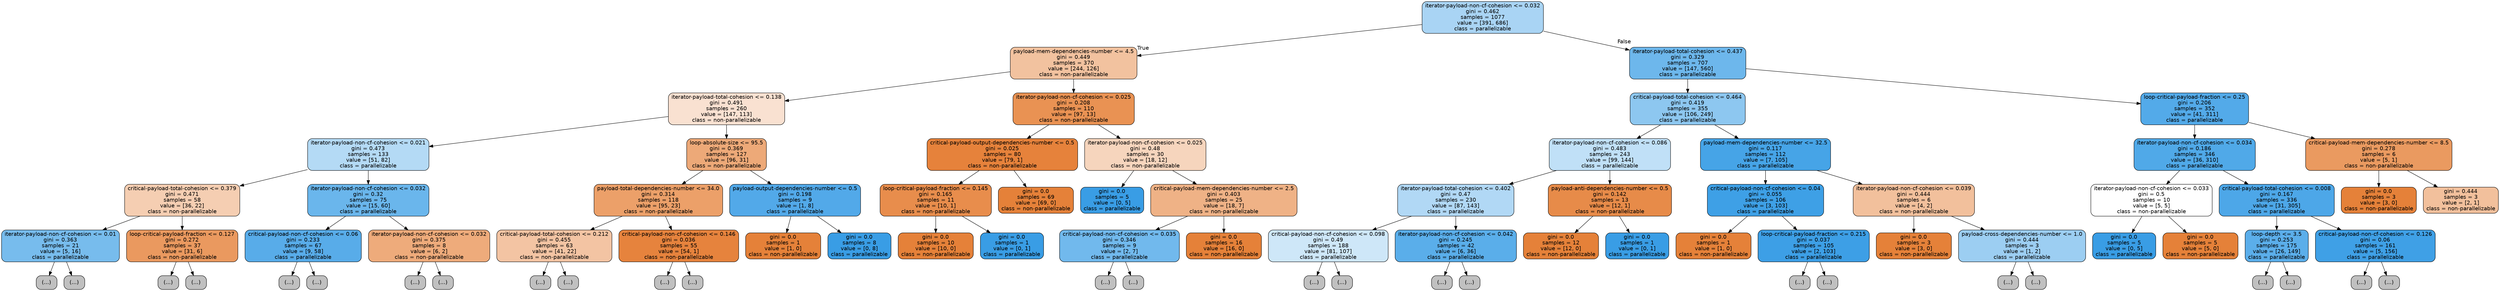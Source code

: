 digraph Tree {
node [shape=box, style="filled, rounded", color="black", fontname=helvetica] ;
edge [fontname=helvetica] ;
0 [label="iterator-payload-non-cf-cohesion <= 0.032\ngini = 0.462\nsamples = 1077\nvalue = [391, 686]\nclass = parallelizable", fillcolor="#399de56e"] ;
1 [label="payload-mem-dependencies-number <= 4.5\ngini = 0.449\nsamples = 370\nvalue = [244, 126]\nclass = non-parallelizable", fillcolor="#e581397b"] ;
0 -> 1 [labeldistance=2.5, labelangle=45, headlabel="True"] ;
2 [label="iterator-payload-total-cohesion <= 0.138\ngini = 0.491\nsamples = 260\nvalue = [147, 113]\nclass = non-parallelizable", fillcolor="#e581393b"] ;
1 -> 2 ;
3 [label="iterator-payload-non-cf-cohesion <= 0.021\ngini = 0.473\nsamples = 133\nvalue = [51, 82]\nclass = parallelizable", fillcolor="#399de560"] ;
2 -> 3 ;
4 [label="critical-payload-total-cohesion <= 0.379\ngini = 0.471\nsamples = 58\nvalue = [36, 22]\nclass = non-parallelizable", fillcolor="#e5813963"] ;
3 -> 4 ;
5 [label="iterator-payload-non-cf-cohesion <= 0.01\ngini = 0.363\nsamples = 21\nvalue = [5, 16]\nclass = parallelizable", fillcolor="#399de5af"] ;
4 -> 5 ;
6 [label="(...)", fillcolor="#C0C0C0"] ;
5 -> 6 ;
7 [label="(...)", fillcolor="#C0C0C0"] ;
5 -> 7 ;
14 [label="loop-critical-payload-fraction <= 0.127\ngini = 0.272\nsamples = 37\nvalue = [31, 6]\nclass = non-parallelizable", fillcolor="#e58139ce"] ;
4 -> 14 ;
15 [label="(...)", fillcolor="#C0C0C0"] ;
14 -> 15 ;
16 [label="(...)", fillcolor="#C0C0C0"] ;
14 -> 16 ;
23 [label="iterator-payload-non-cf-cohesion <= 0.032\ngini = 0.32\nsamples = 75\nvalue = [15, 60]\nclass = parallelizable", fillcolor="#399de5bf"] ;
3 -> 23 ;
24 [label="critical-payload-non-cf-cohesion <= 0.06\ngini = 0.233\nsamples = 67\nvalue = [9, 58]\nclass = parallelizable", fillcolor="#399de5d7"] ;
23 -> 24 ;
25 [label="(...)", fillcolor="#C0C0C0"] ;
24 -> 25 ;
34 [label="(...)", fillcolor="#C0C0C0"] ;
24 -> 34 ;
45 [label="iterator-payload-non-cf-cohesion <= 0.032\ngini = 0.375\nsamples = 8\nvalue = [6, 2]\nclass = non-parallelizable", fillcolor="#e58139aa"] ;
23 -> 45 ;
46 [label="(...)", fillcolor="#C0C0C0"] ;
45 -> 46 ;
47 [label="(...)", fillcolor="#C0C0C0"] ;
45 -> 47 ;
48 [label="loop-absolute-size <= 95.5\ngini = 0.369\nsamples = 127\nvalue = [96, 31]\nclass = non-parallelizable", fillcolor="#e58139ad"] ;
2 -> 48 ;
49 [label="payload-total-dependencies-number <= 34.0\ngini = 0.314\nsamples = 118\nvalue = [95, 23]\nclass = non-parallelizable", fillcolor="#e58139c1"] ;
48 -> 49 ;
50 [label="critical-payload-total-cohesion <= 0.212\ngini = 0.455\nsamples = 63\nvalue = [41, 22]\nclass = non-parallelizable", fillcolor="#e5813976"] ;
49 -> 50 ;
51 [label="(...)", fillcolor="#C0C0C0"] ;
50 -> 51 ;
66 [label="(...)", fillcolor="#C0C0C0"] ;
50 -> 66 ;
71 [label="critical-payload-non-cf-cohesion <= 0.146\ngini = 0.036\nsamples = 55\nvalue = [54, 1]\nclass = non-parallelizable", fillcolor="#e58139fa"] ;
49 -> 71 ;
72 [label="(...)", fillcolor="#C0C0C0"] ;
71 -> 72 ;
73 [label="(...)", fillcolor="#C0C0C0"] ;
71 -> 73 ;
74 [label="payload-output-dependencies-number <= 0.5\ngini = 0.198\nsamples = 9\nvalue = [1, 8]\nclass = parallelizable", fillcolor="#399de5df"] ;
48 -> 74 ;
75 [label="gini = 0.0\nsamples = 1\nvalue = [1, 0]\nclass = non-parallelizable", fillcolor="#e58139ff"] ;
74 -> 75 ;
76 [label="gini = 0.0\nsamples = 8\nvalue = [0, 8]\nclass = parallelizable", fillcolor="#399de5ff"] ;
74 -> 76 ;
77 [label="iterator-payload-non-cf-cohesion <= 0.025\ngini = 0.208\nsamples = 110\nvalue = [97, 13]\nclass = non-parallelizable", fillcolor="#e58139dd"] ;
1 -> 77 ;
78 [label="critical-payload-output-dependencies-number <= 0.5\ngini = 0.025\nsamples = 80\nvalue = [79, 1]\nclass = non-parallelizable", fillcolor="#e58139fc"] ;
77 -> 78 ;
79 [label="loop-critical-payload-fraction <= 0.145\ngini = 0.165\nsamples = 11\nvalue = [10, 1]\nclass = non-parallelizable", fillcolor="#e58139e6"] ;
78 -> 79 ;
80 [label="gini = 0.0\nsamples = 10\nvalue = [10, 0]\nclass = non-parallelizable", fillcolor="#e58139ff"] ;
79 -> 80 ;
81 [label="gini = 0.0\nsamples = 1\nvalue = [0, 1]\nclass = parallelizable", fillcolor="#399de5ff"] ;
79 -> 81 ;
82 [label="gini = 0.0\nsamples = 69\nvalue = [69, 0]\nclass = non-parallelizable", fillcolor="#e58139ff"] ;
78 -> 82 ;
83 [label="iterator-payload-non-cf-cohesion <= 0.025\ngini = 0.48\nsamples = 30\nvalue = [18, 12]\nclass = non-parallelizable", fillcolor="#e5813955"] ;
77 -> 83 ;
84 [label="gini = 0.0\nsamples = 5\nvalue = [0, 5]\nclass = parallelizable", fillcolor="#399de5ff"] ;
83 -> 84 ;
85 [label="critical-payload-mem-dependencies-number <= 2.5\ngini = 0.403\nsamples = 25\nvalue = [18, 7]\nclass = non-parallelizable", fillcolor="#e581399c"] ;
83 -> 85 ;
86 [label="critical-payload-non-cf-cohesion <= 0.035\ngini = 0.346\nsamples = 9\nvalue = [2, 7]\nclass = parallelizable", fillcolor="#399de5b6"] ;
85 -> 86 ;
87 [label="(...)", fillcolor="#C0C0C0"] ;
86 -> 87 ;
88 [label="(...)", fillcolor="#C0C0C0"] ;
86 -> 88 ;
89 [label="gini = 0.0\nsamples = 16\nvalue = [16, 0]\nclass = non-parallelizable", fillcolor="#e58139ff"] ;
85 -> 89 ;
90 [label="iterator-payload-total-cohesion <= 0.437\ngini = 0.329\nsamples = 707\nvalue = [147, 560]\nclass = parallelizable", fillcolor="#399de5bc"] ;
0 -> 90 [labeldistance=2.5, labelangle=-45, headlabel="False"] ;
91 [label="critical-payload-total-cohesion <= 0.464\ngini = 0.419\nsamples = 355\nvalue = [106, 249]\nclass = parallelizable", fillcolor="#399de592"] ;
90 -> 91 ;
92 [label="iterator-payload-non-cf-cohesion <= 0.086\ngini = 0.483\nsamples = 243\nvalue = [99, 144]\nclass = parallelizable", fillcolor="#399de550"] ;
91 -> 92 ;
93 [label="iterator-payload-total-cohesion <= 0.402\ngini = 0.47\nsamples = 230\nvalue = [87, 143]\nclass = parallelizable", fillcolor="#399de564"] ;
92 -> 93 ;
94 [label="critical-payload-non-cf-cohesion <= 0.098\ngini = 0.49\nsamples = 188\nvalue = [81, 107]\nclass = parallelizable", fillcolor="#399de53e"] ;
93 -> 94 ;
95 [label="(...)", fillcolor="#C0C0C0"] ;
94 -> 95 ;
144 [label="(...)", fillcolor="#C0C0C0"] ;
94 -> 144 ;
165 [label="iterator-payload-non-cf-cohesion <= 0.042\ngini = 0.245\nsamples = 42\nvalue = [6, 36]\nclass = parallelizable", fillcolor="#399de5d4"] ;
93 -> 165 ;
166 [label="(...)", fillcolor="#C0C0C0"] ;
165 -> 166 ;
171 [label="(...)", fillcolor="#C0C0C0"] ;
165 -> 171 ;
180 [label="payload-anti-dependencies-number <= 0.5\ngini = 0.142\nsamples = 13\nvalue = [12, 1]\nclass = non-parallelizable", fillcolor="#e58139ea"] ;
92 -> 180 ;
181 [label="gini = 0.0\nsamples = 12\nvalue = [12, 0]\nclass = non-parallelizable", fillcolor="#e58139ff"] ;
180 -> 181 ;
182 [label="gini = 0.0\nsamples = 1\nvalue = [0, 1]\nclass = parallelizable", fillcolor="#399de5ff"] ;
180 -> 182 ;
183 [label="payload-mem-dependencies-number <= 32.5\ngini = 0.117\nsamples = 112\nvalue = [7, 105]\nclass = parallelizable", fillcolor="#399de5ee"] ;
91 -> 183 ;
184 [label="critical-payload-non-cf-cohesion <= 0.04\ngini = 0.055\nsamples = 106\nvalue = [3, 103]\nclass = parallelizable", fillcolor="#399de5f8"] ;
183 -> 184 ;
185 [label="gini = 0.0\nsamples = 1\nvalue = [1, 0]\nclass = non-parallelizable", fillcolor="#e58139ff"] ;
184 -> 185 ;
186 [label="loop-critical-payload-fraction <= 0.215\ngini = 0.037\nsamples = 105\nvalue = [2, 103]\nclass = parallelizable", fillcolor="#399de5fa"] ;
184 -> 186 ;
187 [label="(...)", fillcolor="#C0C0C0"] ;
186 -> 187 ;
192 [label="(...)", fillcolor="#C0C0C0"] ;
186 -> 192 ;
195 [label="iterator-payload-non-cf-cohesion <= 0.039\ngini = 0.444\nsamples = 6\nvalue = [4, 2]\nclass = non-parallelizable", fillcolor="#e581397f"] ;
183 -> 195 ;
196 [label="gini = 0.0\nsamples = 3\nvalue = [3, 0]\nclass = non-parallelizable", fillcolor="#e58139ff"] ;
195 -> 196 ;
197 [label="payload-cross-dependencies-number <= 1.0\ngini = 0.444\nsamples = 3\nvalue = [1, 2]\nclass = parallelizable", fillcolor="#399de57f"] ;
195 -> 197 ;
198 [label="(...)", fillcolor="#C0C0C0"] ;
197 -> 198 ;
199 [label="(...)", fillcolor="#C0C0C0"] ;
197 -> 199 ;
200 [label="loop-critical-payload-fraction <= 0.25\ngini = 0.206\nsamples = 352\nvalue = [41, 311]\nclass = parallelizable", fillcolor="#399de5dd"] ;
90 -> 200 ;
201 [label="iterator-payload-non-cf-cohesion <= 0.034\ngini = 0.186\nsamples = 346\nvalue = [36, 310]\nclass = parallelizable", fillcolor="#399de5e1"] ;
200 -> 201 ;
202 [label="iterator-payload-non-cf-cohesion <= 0.033\ngini = 0.5\nsamples = 10\nvalue = [5, 5]\nclass = non-parallelizable", fillcolor="#e5813900"] ;
201 -> 202 ;
203 [label="gini = 0.0\nsamples = 5\nvalue = [0, 5]\nclass = parallelizable", fillcolor="#399de5ff"] ;
202 -> 203 ;
204 [label="gini = 0.0\nsamples = 5\nvalue = [5, 0]\nclass = non-parallelizable", fillcolor="#e58139ff"] ;
202 -> 204 ;
205 [label="critical-payload-total-cohesion <= 0.008\ngini = 0.167\nsamples = 336\nvalue = [31, 305]\nclass = parallelizable", fillcolor="#399de5e5"] ;
201 -> 205 ;
206 [label="loop-depth <= 3.5\ngini = 0.253\nsamples = 175\nvalue = [26, 149]\nclass = parallelizable", fillcolor="#399de5d3"] ;
205 -> 206 ;
207 [label="(...)", fillcolor="#C0C0C0"] ;
206 -> 207 ;
236 [label="(...)", fillcolor="#C0C0C0"] ;
206 -> 236 ;
249 [label="critical-payload-non-cf-cohesion <= 0.126\ngini = 0.06\nsamples = 161\nvalue = [5, 156]\nclass = parallelizable", fillcolor="#399de5f7"] ;
205 -> 249 ;
250 [label="(...)", fillcolor="#C0C0C0"] ;
249 -> 250 ;
255 [label="(...)", fillcolor="#C0C0C0"] ;
249 -> 255 ;
266 [label="critical-payload-mem-dependencies-number <= 8.5\ngini = 0.278\nsamples = 6\nvalue = [5, 1]\nclass = non-parallelizable", fillcolor="#e58139cc"] ;
200 -> 266 ;
267 [label="gini = 0.0\nsamples = 3\nvalue = [3, 0]\nclass = non-parallelizable", fillcolor="#e58139ff"] ;
266 -> 267 ;
268 [label="gini = 0.444\nsamples = 3\nvalue = [2, 1]\nclass = non-parallelizable", fillcolor="#e581397f"] ;
266 -> 268 ;
}